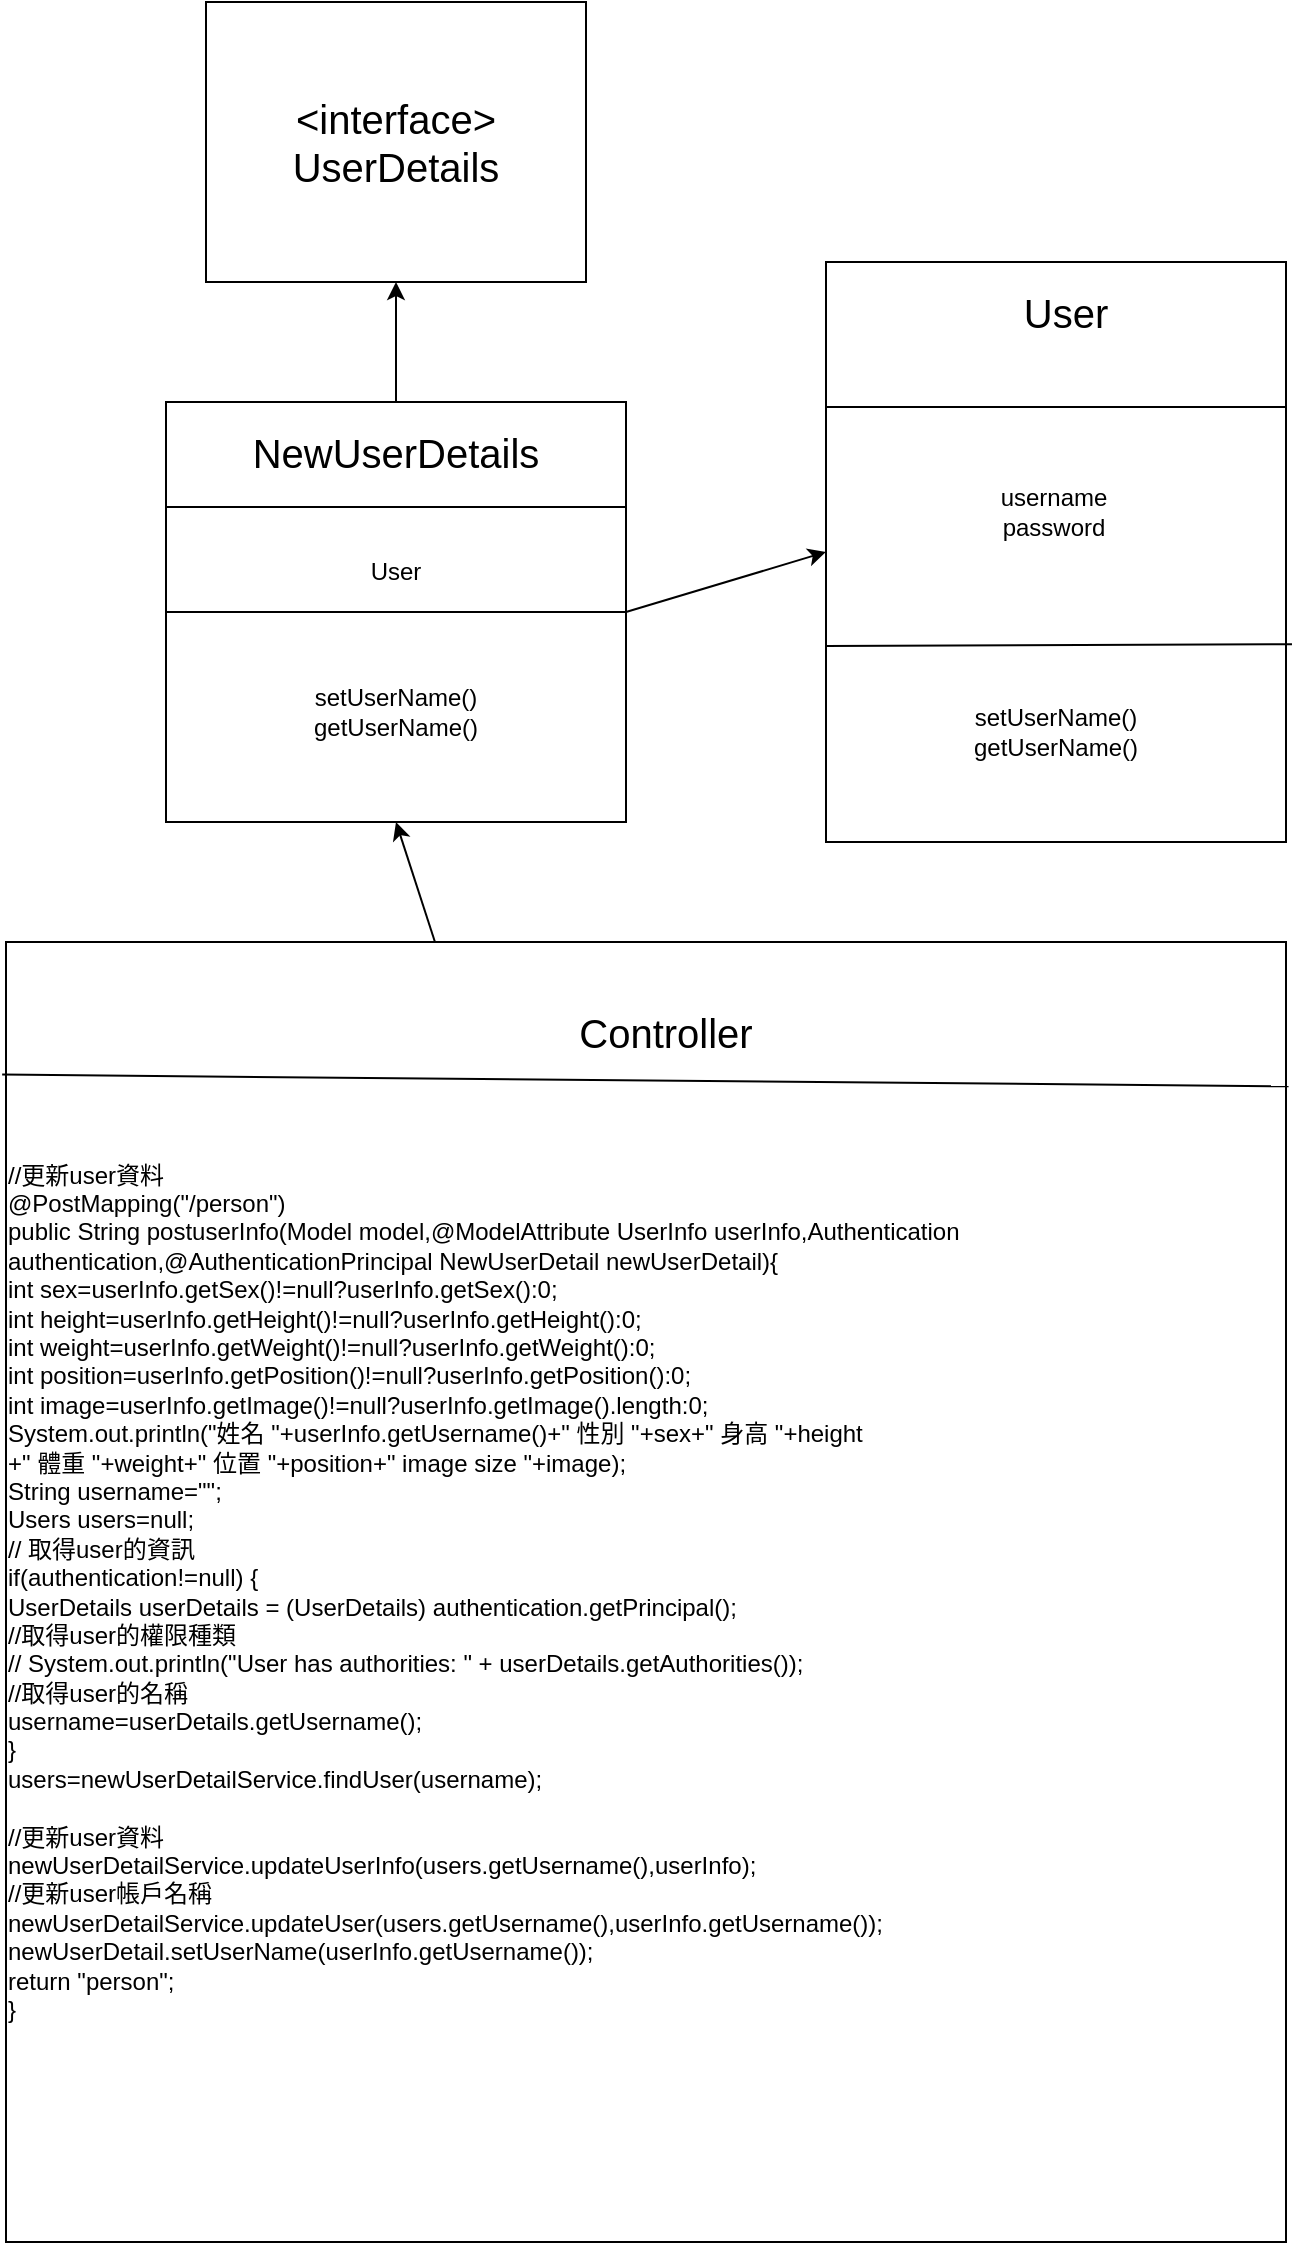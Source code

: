 <mxfile version="17.4.5" type="device"><diagram id="XHD7NWgBI7uPw3x239Bz" name="Page-1"><mxGraphModel dx="1422" dy="762" grid="1" gridSize="10" guides="1" tooltips="1" connect="1" arrows="1" fold="1" page="1" pageScale="1" pageWidth="827" pageHeight="1169" math="0" shadow="0"><root><mxCell id="0"/><mxCell id="1" parent="0"/><mxCell id="JdnjZkAOXQ-jG3QXlQ1N-1" value="" style="rounded=0;whiteSpace=wrap;html=1;" vertex="1" parent="1"><mxGeometry x="160" y="250" width="230" height="210" as="geometry"/></mxCell><mxCell id="JdnjZkAOXQ-jG3QXlQ1N-3" value="" style="rounded=0;whiteSpace=wrap;html=1;" vertex="1" parent="1"><mxGeometry x="490" y="180" width="230" height="290" as="geometry"/></mxCell><mxCell id="JdnjZkAOXQ-jG3QXlQ1N-4" value="&lt;div style=&quot;text-align: left&quot;&gt;&lt;span&gt;&#9;&lt;/span&gt;//更新user資料&lt;/div&gt;&lt;div style=&quot;text-align: left&quot;&gt;&lt;span&gt;&#9;&lt;/span&gt;@PostMapping(&quot;/person&quot;)&lt;/div&gt;&lt;div style=&quot;text-align: left&quot;&gt;&lt;span&gt;&#9;&lt;/span&gt;public String postuserInfo(Model model,@ModelAttribute UserInfo userInfo,Authentication authentication,@AuthenticationPrincipal NewUserDetail newUserDetail){&lt;/div&gt;&lt;div style=&quot;text-align: left&quot;&gt;&lt;span&gt;&#9;&#9;&lt;/span&gt;int sex=userInfo.getSex()!=null?userInfo.getSex():0;&lt;/div&gt;&lt;div style=&quot;text-align: left&quot;&gt;&lt;span&gt;&#9;&#9;&lt;/span&gt;int height=userInfo.getHeight()!=null?userInfo.getHeight():0;&lt;/div&gt;&lt;div style=&quot;text-align: left&quot;&gt;&lt;span&gt;&#9;&#9;&lt;/span&gt;int weight=userInfo.getWeight()!=null?userInfo.getWeight():0;&lt;/div&gt;&lt;div style=&quot;text-align: left&quot;&gt;&lt;span&gt;&#9;&#9;&lt;/span&gt;int position=userInfo.getPosition()!=null?userInfo.getPosition():0;&lt;/div&gt;&lt;div style=&quot;text-align: left&quot;&gt;&lt;span&gt;&#9;&#9;&lt;/span&gt;int image=userInfo.getImage()!=null?userInfo.getImage().length:0;&lt;/div&gt;&lt;div&gt;&lt;span&gt;&#9;&#9;&lt;/span&gt;&lt;/div&gt;&lt;div style=&quot;text-align: left&quot;&gt;&lt;span&gt;&#9;&#9;&lt;/span&gt;System.out.println(&quot;姓名 &quot;+userInfo.getUsername()+&quot; 性別 &quot;+sex+&quot; 身高 &quot;+height&lt;/div&gt;&lt;div style=&quot;text-align: left&quot;&gt;&lt;span&gt;&#9;&#9;&#9;&#9;&lt;/span&gt;+&quot; 體重 &quot;+weight+&quot; 位置 &quot;+position+&quot; image size &quot;+image);&lt;/div&gt;&lt;div&gt;&lt;span&gt;&#9;&#9;&lt;/span&gt;&lt;/div&gt;&lt;div style=&quot;text-align: left&quot;&gt;&lt;span&gt;&#9;&#9;&lt;/span&gt;String username=&quot;&quot;;&lt;/div&gt;&lt;div style=&quot;text-align: left&quot;&gt;&lt;span&gt;&#9;&#9;&lt;/span&gt;Users users=null;&lt;/div&gt;&lt;div&gt;&lt;span&gt;&#9;&#9;&lt;/span&gt;&lt;/div&gt;&lt;div style=&quot;text-align: left&quot;&gt;&lt;span&gt;&#9;&#9;&lt;/span&gt;// 取得user的資訊&lt;/div&gt;&lt;div style=&quot;text-align: left&quot;&gt;&lt;span&gt;&#9;&#9;&lt;/span&gt;if(authentication!=null) {&lt;/div&gt;&lt;div style=&quot;text-align: left&quot;&gt;&lt;span&gt;&#9;&#9;&#9;&lt;/span&gt;UserDetails userDetails = (UserDetails) authentication.getPrincipal();&lt;/div&gt;&lt;div style=&quot;text-align: left&quot;&gt;&lt;span&gt;&#9;&#9;&#9;&lt;/span&gt;//取得user的權限種類&lt;/div&gt;&lt;div style=&quot;text-align: left&quot;&gt;//&lt;span&gt;&#9;&#9;&#9;&lt;/span&gt;System.out.println(&quot;User has authorities: &quot; + userDetails.getAuthorities());&lt;/div&gt;&lt;div style=&quot;text-align: left&quot;&gt;&lt;span&gt;&#9;&#9;&#9;&lt;/span&gt;//取得user的名稱&lt;/div&gt;&lt;div style=&quot;text-align: left&quot;&gt;&lt;span&gt;&#9;&#9;&#9;&lt;/span&gt;username=userDetails.getUsername();&lt;/div&gt;&lt;div style=&quot;text-align: left&quot;&gt;&lt;span&gt;&#9;&#9;&lt;/span&gt;}&lt;/div&gt;&lt;div style=&quot;text-align: left&quot;&gt;&lt;span&gt;&#9;&#9;&lt;/span&gt;users=newUserDetailService.findUser(username);&lt;/div&gt;&lt;div style=&quot;text-align: left&quot;&gt;&lt;br&gt;&lt;/div&gt;&lt;div style=&quot;text-align: left&quot;&gt;&lt;span&gt;&#9;&#9;&lt;/span&gt;//更新user資料&lt;/div&gt;&lt;div style=&quot;text-align: left&quot;&gt;&lt;span&gt;&#9;&#9;&lt;/span&gt;newUserDetailService.updateUserInfo(users.getUsername(),userInfo);&lt;/div&gt;&lt;div style=&quot;text-align: left&quot;&gt;&lt;span&gt;&#9;&#9;&lt;/span&gt;//更新user帳戶名稱&lt;/div&gt;&lt;div style=&quot;text-align: left&quot;&gt;&lt;span&gt;&#9;&#9;&lt;/span&gt;newUserDetailService.updateUser(users.getUsername(),userInfo.getUsername());&lt;/div&gt;&lt;div style=&quot;text-align: left&quot;&gt;&lt;span&gt;&#9;&#9;&lt;/span&gt;newUserDetail.setUserName(userInfo.getUsername());&lt;/div&gt;&lt;div&gt;&lt;span&gt;&#9;&#9;&lt;/span&gt;&lt;/div&gt;&lt;div style=&quot;text-align: left&quot;&gt;&lt;span&gt;&#9;&#9;&lt;/span&gt;return &quot;person&quot;;&lt;/div&gt;&lt;div style=&quot;text-align: left&quot;&gt;&lt;span&gt;&#9;&lt;/span&gt;}&lt;/div&gt;" style="rounded=0;whiteSpace=wrap;html=1;" vertex="1" parent="1"><mxGeometry x="80" y="520" width="640" height="650" as="geometry"/></mxCell><mxCell id="JdnjZkAOXQ-jG3QXlQ1N-5" value="" style="endArrow=classic;html=1;rounded=0;entryX=0.5;entryY=1;entryDx=0;entryDy=0;" edge="1" parent="1" source="JdnjZkAOXQ-jG3QXlQ1N-4" target="JdnjZkAOXQ-jG3QXlQ1N-1"><mxGeometry width="50" height="50" relative="1" as="geometry"><mxPoint x="390" y="410" as="sourcePoint"/><mxPoint x="440" y="360" as="targetPoint"/></mxGeometry></mxCell><mxCell id="JdnjZkAOXQ-jG3QXlQ1N-7" value="" style="endArrow=none;html=1;rounded=0;exitX=-0.003;exitY=0.102;exitDx=0;exitDy=0;entryX=1.002;entryY=0.111;entryDx=0;entryDy=0;exitPerimeter=0;entryPerimeter=0;" edge="1" parent="1" source="JdnjZkAOXQ-jG3QXlQ1N-4" target="JdnjZkAOXQ-jG3QXlQ1N-4"><mxGeometry width="50" height="50" relative="1" as="geometry"><mxPoint x="390" y="410" as="sourcePoint"/><mxPoint x="440" y="360" as="targetPoint"/></mxGeometry></mxCell><mxCell id="JdnjZkAOXQ-jG3QXlQ1N-8" value="&lt;font style=&quot;font-size: 20px&quot;&gt;Controller&lt;/font&gt;" style="text;html=1;strokeColor=none;fillColor=none;align=center;verticalAlign=middle;whiteSpace=wrap;rounded=0;" vertex="1" parent="1"><mxGeometry x="320" y="550" width="180" height="30" as="geometry"/></mxCell><mxCell id="JdnjZkAOXQ-jG3QXlQ1N-9" value="&lt;font style=&quot;font-size: 20px&quot;&gt;NewUserDetails&lt;/font&gt;" style="text;html=1;strokeColor=none;fillColor=none;align=center;verticalAlign=middle;whiteSpace=wrap;rounded=0;" vertex="1" parent="1"><mxGeometry x="185" y="260" width="180" height="30" as="geometry"/></mxCell><mxCell id="JdnjZkAOXQ-jG3QXlQ1N-10" value="&lt;font style=&quot;font-size: 20px&quot;&gt;User&lt;/font&gt;" style="text;html=1;strokeColor=none;fillColor=none;align=center;verticalAlign=middle;whiteSpace=wrap;rounded=0;" vertex="1" parent="1"><mxGeometry x="520" y="190" width="180" height="30" as="geometry"/></mxCell><mxCell id="JdnjZkAOXQ-jG3QXlQ1N-11" value="" style="endArrow=none;html=1;rounded=0;fontSize=20;exitX=0;exitY=0.25;exitDx=0;exitDy=0;entryX=1;entryY=0.25;entryDx=0;entryDy=0;" edge="1" parent="1" source="JdnjZkAOXQ-jG3QXlQ1N-1" target="JdnjZkAOXQ-jG3QXlQ1N-1"><mxGeometry width="50" height="50" relative="1" as="geometry"><mxPoint x="420" y="490" as="sourcePoint"/><mxPoint x="470" y="440" as="targetPoint"/></mxGeometry></mxCell><mxCell id="JdnjZkAOXQ-jG3QXlQ1N-12" value="" style="endArrow=none;html=1;rounded=0;fontSize=20;exitX=0;exitY=0.25;exitDx=0;exitDy=0;entryX=1;entryY=0.25;entryDx=0;entryDy=0;" edge="1" parent="1" source="JdnjZkAOXQ-jG3QXlQ1N-3" target="JdnjZkAOXQ-jG3QXlQ1N-3"><mxGeometry width="50" height="50" relative="1" as="geometry"><mxPoint x="480" y="240" as="sourcePoint"/><mxPoint x="450" y="370" as="targetPoint"/></mxGeometry></mxCell><mxCell id="JdnjZkAOXQ-jG3QXlQ1N-13" value="" style="endArrow=none;html=1;rounded=0;fontSize=20;exitX=0;exitY=0.5;exitDx=0;exitDy=0;entryX=1;entryY=0.5;entryDx=0;entryDy=0;" edge="1" parent="1" source="JdnjZkAOXQ-jG3QXlQ1N-1" target="JdnjZkAOXQ-jG3QXlQ1N-1"><mxGeometry width="50" height="50" relative="1" as="geometry"><mxPoint x="420" y="490" as="sourcePoint"/><mxPoint x="470" y="440" as="targetPoint"/></mxGeometry></mxCell><mxCell id="JdnjZkAOXQ-jG3QXlQ1N-14" value="" style="endArrow=none;html=1;rounded=0;fontSize=20;exitX=0;exitY=0.662;exitDx=0;exitDy=0;entryX=1.013;entryY=0.659;entryDx=0;entryDy=0;exitPerimeter=0;entryPerimeter=0;" edge="1" parent="1" source="JdnjZkAOXQ-jG3QXlQ1N-3" target="JdnjZkAOXQ-jG3QXlQ1N-3"><mxGeometry width="50" height="50" relative="1" as="geometry"><mxPoint x="400" y="420" as="sourcePoint"/><mxPoint x="450" y="370" as="targetPoint"/></mxGeometry></mxCell><mxCell id="JdnjZkAOXQ-jG3QXlQ1N-15" value="&lt;font style=&quot;font-size: 12px&quot;&gt;User&lt;/font&gt;" style="text;html=1;strokeColor=none;fillColor=none;align=center;verticalAlign=middle;whiteSpace=wrap;rounded=0;" vertex="1" parent="1"><mxGeometry x="185" y="320" width="180" height="30" as="geometry"/></mxCell><mxCell id="JdnjZkAOXQ-jG3QXlQ1N-16" value="&lt;font style=&quot;font-size: 12px&quot;&gt;username&lt;br&gt;password&lt;br&gt;&lt;/font&gt;" style="text;html=1;strokeColor=none;fillColor=none;align=center;verticalAlign=middle;whiteSpace=wrap;rounded=0;" vertex="1" parent="1"><mxGeometry x="514" y="260" width="180" height="90" as="geometry"/></mxCell><mxCell id="JdnjZkAOXQ-jG3QXlQ1N-17" value="setUserName()&lt;br&gt;getUserName()" style="text;html=1;strokeColor=none;fillColor=none;align=center;verticalAlign=middle;whiteSpace=wrap;rounded=0;" vertex="1" parent="1"><mxGeometry x="515" y="370" width="180" height="90" as="geometry"/></mxCell><mxCell id="JdnjZkAOXQ-jG3QXlQ1N-18" value="setUserName()&lt;br&gt;getUserName()" style="text;html=1;strokeColor=none;fillColor=none;align=center;verticalAlign=middle;whiteSpace=wrap;rounded=0;" vertex="1" parent="1"><mxGeometry x="185" y="360" width="180" height="90" as="geometry"/></mxCell><mxCell id="JdnjZkAOXQ-jG3QXlQ1N-19" value="" style="endArrow=classic;html=1;rounded=0;fontSize=12;exitX=1;exitY=0.5;exitDx=0;exitDy=0;entryX=0;entryY=0.5;entryDx=0;entryDy=0;" edge="1" parent="1" source="JdnjZkAOXQ-jG3QXlQ1N-1" target="JdnjZkAOXQ-jG3QXlQ1N-3"><mxGeometry width="50" height="50" relative="1" as="geometry"><mxPoint x="390" y="410" as="sourcePoint"/><mxPoint x="440" y="360" as="targetPoint"/></mxGeometry></mxCell><mxCell id="JdnjZkAOXQ-jG3QXlQ1N-22" value="&lt;font style=&quot;font-size: 20px&quot;&gt;&amp;lt;interface&amp;gt;&lt;br&gt;UserDetails&lt;/font&gt;" style="rounded=0;whiteSpace=wrap;html=1;fontSize=12;" vertex="1" parent="1"><mxGeometry x="180" y="50" width="190" height="140" as="geometry"/></mxCell><mxCell id="JdnjZkAOXQ-jG3QXlQ1N-23" value="" style="endArrow=classic;html=1;rounded=0;fontSize=12;exitX=0.5;exitY=0;exitDx=0;exitDy=0;entryX=0.5;entryY=1;entryDx=0;entryDy=0;" edge="1" parent="1" source="JdnjZkAOXQ-jG3QXlQ1N-1" target="JdnjZkAOXQ-jG3QXlQ1N-22"><mxGeometry width="50" height="50" relative="1" as="geometry"><mxPoint x="390" y="420" as="sourcePoint"/><mxPoint x="440" y="370" as="targetPoint"/></mxGeometry></mxCell></root></mxGraphModel></diagram></mxfile>